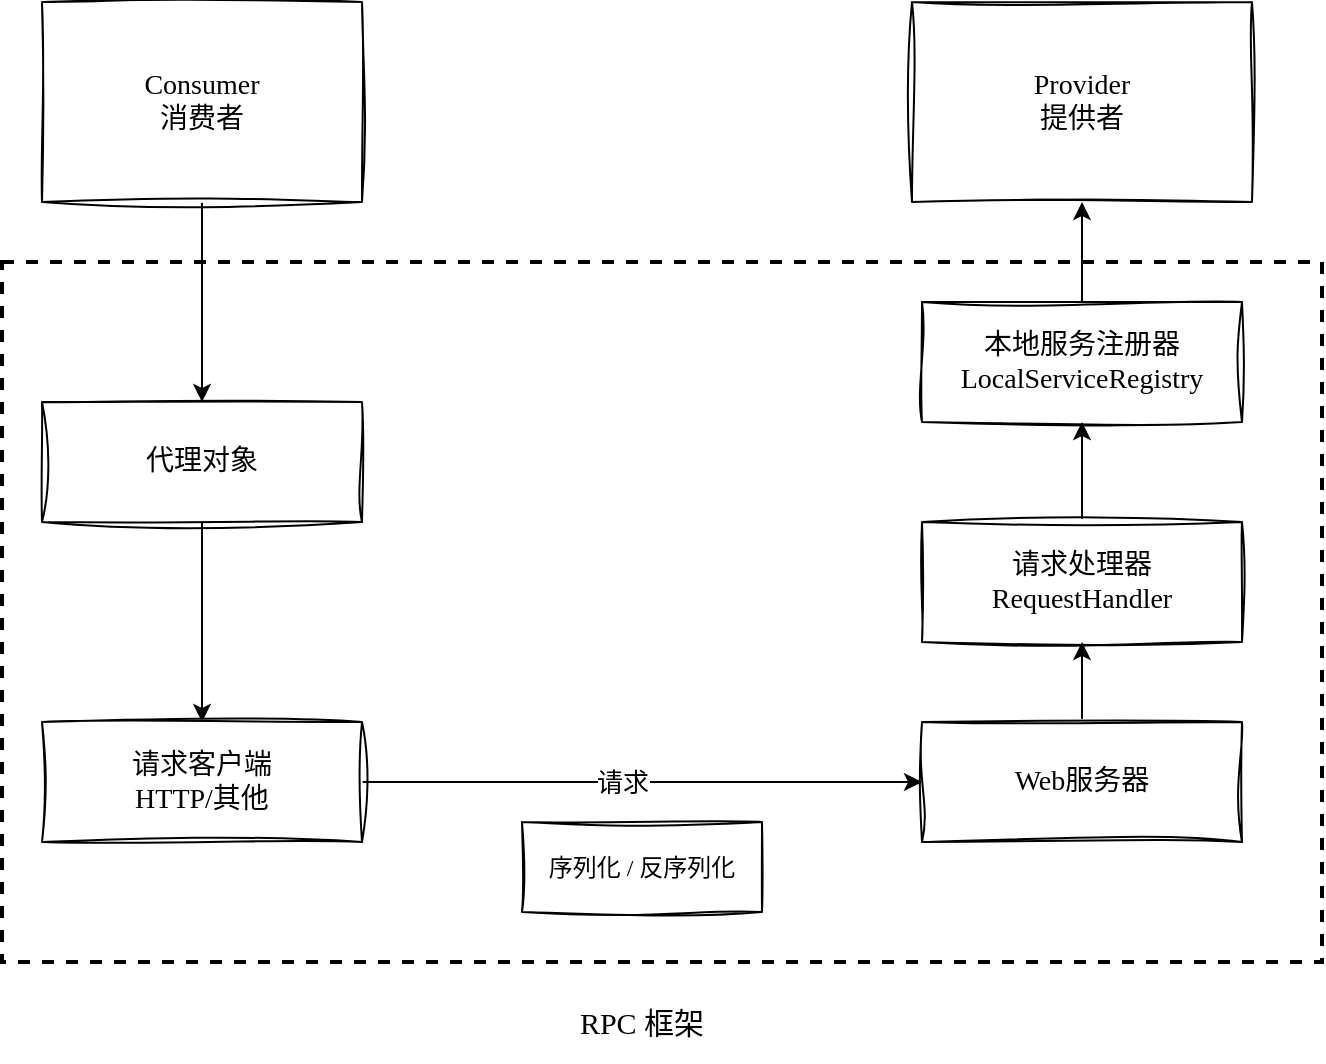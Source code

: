<mxfile version="24.0.2" type="github">
  <diagram name="第 1 页" id="65FCuox_Sd-uOo7_R2Wj">
    <mxGraphModel dx="1434" dy="738" grid="1" gridSize="10" guides="1" tooltips="1" connect="1" arrows="1" fold="1" page="1" pageScale="1" pageWidth="827" pageHeight="1169" math="0" shadow="0">
      <root>
        <mxCell id="0" />
        <mxCell id="1" parent="0" />
        <mxCell id="z0QUdJSQPWOL-MIopgSN-22" value="" style="rounded=0;whiteSpace=wrap;html=1;fillColor=none;dashed=1;strokeWidth=2;" vertex="1" parent="1">
          <mxGeometry x="50" y="250" width="660" height="350" as="geometry" />
        </mxCell>
        <mxCell id="z0QUdJSQPWOL-MIopgSN-9" style="edgeStyle=orthogonalEdgeStyle;rounded=0;orthogonalLoop=1;jettySize=auto;html=1;entryX=0.5;entryY=0;entryDx=0;entryDy=0;" edge="1" parent="1" source="z0QUdJSQPWOL-MIopgSN-1" target="z0QUdJSQPWOL-MIopgSN-8">
          <mxGeometry relative="1" as="geometry" />
        </mxCell>
        <mxCell id="z0QUdJSQPWOL-MIopgSN-1" value="&lt;font style=&quot;font-size: 14px;&quot;&gt;Consumer&lt;/font&gt;&lt;div&gt;&lt;span style=&quot;font-size: 14px;&quot;&gt;&lt;font&gt;消费者&lt;/font&gt;&lt;/span&gt;&lt;/div&gt;" style="rounded=0;whiteSpace=wrap;html=1;sketch=1;curveFitting=1;jiggle=2;fontFamily=Comic Sans MS;" vertex="1" parent="1">
          <mxGeometry x="70" y="120" width="160" height="100" as="geometry" />
        </mxCell>
        <mxCell id="z0QUdJSQPWOL-MIopgSN-4" value="&lt;font face=&quot;Comic Sans MS&quot;&gt;&lt;span style=&quot;font-size: 14px;&quot;&gt;Provider&lt;/span&gt;&lt;/font&gt;&lt;br&gt;&lt;div&gt;&lt;font style=&quot;font-size: 14px;&quot; face=&quot;Comic Sans MS&quot;&gt;提供者&lt;/font&gt;&lt;/div&gt;" style="rounded=0;whiteSpace=wrap;html=1;sketch=1;curveFitting=1;jiggle=2;" vertex="1" parent="1">
          <mxGeometry x="505" y="120" width="170" height="100" as="geometry" />
        </mxCell>
        <mxCell id="z0QUdJSQPWOL-MIopgSN-11" style="edgeStyle=orthogonalEdgeStyle;rounded=0;orthogonalLoop=1;jettySize=auto;html=1;entryX=0.5;entryY=0;entryDx=0;entryDy=0;" edge="1" parent="1" source="z0QUdJSQPWOL-MIopgSN-8" target="z0QUdJSQPWOL-MIopgSN-10">
          <mxGeometry relative="1" as="geometry" />
        </mxCell>
        <mxCell id="z0QUdJSQPWOL-MIopgSN-8" value="&lt;font face=&quot;Comic Sans MS&quot;&gt;&lt;span style=&quot;font-size: 14px;&quot;&gt;代理对象&lt;/span&gt;&lt;/font&gt;" style="rounded=0;whiteSpace=wrap;html=1;sketch=1;curveFitting=1;jiggle=2;" vertex="1" parent="1">
          <mxGeometry x="70" y="320" width="160" height="60" as="geometry" />
        </mxCell>
        <mxCell id="z0QUdJSQPWOL-MIopgSN-13" style="edgeStyle=orthogonalEdgeStyle;rounded=0;orthogonalLoop=1;jettySize=auto;html=1;entryX=0;entryY=0.5;entryDx=0;entryDy=0;" edge="1" parent="1" source="z0QUdJSQPWOL-MIopgSN-10" target="z0QUdJSQPWOL-MIopgSN-12">
          <mxGeometry relative="1" as="geometry" />
        </mxCell>
        <mxCell id="z0QUdJSQPWOL-MIopgSN-26" value="&lt;span style=&quot;font-size: 13px;&quot;&gt;请求&lt;/span&gt;" style="edgeLabel;html=1;align=center;verticalAlign=middle;resizable=0;points=[];" vertex="1" connectable="0" parent="z0QUdJSQPWOL-MIopgSN-13">
          <mxGeometry x="0.05" relative="1" as="geometry">
            <mxPoint x="-17" as="offset" />
          </mxGeometry>
        </mxCell>
        <mxCell id="z0QUdJSQPWOL-MIopgSN-10" value="&lt;font face=&quot;Comic Sans MS&quot;&gt;&lt;span style=&quot;font-size: 14px;&quot;&gt;请求客户端&lt;/span&gt;&lt;/font&gt;&lt;div&gt;&lt;font face=&quot;Comic Sans MS&quot;&gt;&lt;span style=&quot;font-size: 14px;&quot;&gt;HTTP/其他&lt;/span&gt;&lt;/font&gt;&lt;/div&gt;" style="rounded=0;whiteSpace=wrap;html=1;sketch=1;curveFitting=1;jiggle=2;" vertex="1" parent="1">
          <mxGeometry x="70" y="480" width="160" height="60" as="geometry" />
        </mxCell>
        <mxCell id="z0QUdJSQPWOL-MIopgSN-19" style="edgeStyle=orthogonalEdgeStyle;rounded=0;orthogonalLoop=1;jettySize=auto;html=1;entryX=0.5;entryY=1;entryDx=0;entryDy=0;" edge="1" parent="1" source="z0QUdJSQPWOL-MIopgSN-12" target="z0QUdJSQPWOL-MIopgSN-16">
          <mxGeometry relative="1" as="geometry" />
        </mxCell>
        <mxCell id="z0QUdJSQPWOL-MIopgSN-12" value="&lt;font face=&quot;Comic Sans MS&quot;&gt;&lt;span style=&quot;font-size: 14px;&quot;&gt;Web服务器&lt;/span&gt;&lt;/font&gt;" style="rounded=0;whiteSpace=wrap;html=1;sketch=1;curveFitting=1;jiggle=2;" vertex="1" parent="1">
          <mxGeometry x="510" y="480" width="160" height="60" as="geometry" />
        </mxCell>
        <mxCell id="z0QUdJSQPWOL-MIopgSN-20" style="edgeStyle=orthogonalEdgeStyle;rounded=0;orthogonalLoop=1;jettySize=auto;html=1;entryX=0.5;entryY=1;entryDx=0;entryDy=0;" edge="1" parent="1" source="z0QUdJSQPWOL-MIopgSN-16" target="z0QUdJSQPWOL-MIopgSN-17">
          <mxGeometry relative="1" as="geometry" />
        </mxCell>
        <mxCell id="z0QUdJSQPWOL-MIopgSN-16" value="&lt;font face=&quot;Comic Sans MS&quot;&gt;&lt;span style=&quot;font-size: 14px;&quot;&gt;请求处理器&lt;/span&gt;&lt;/font&gt;&lt;div&gt;&lt;font face=&quot;Comic Sans MS&quot;&gt;&lt;span style=&quot;font-size: 14px;&quot;&gt;RequestHandler&lt;/span&gt;&lt;/font&gt;&lt;/div&gt;" style="rounded=0;whiteSpace=wrap;html=1;sketch=1;curveFitting=1;jiggle=2;" vertex="1" parent="1">
          <mxGeometry x="510" y="380" width="160" height="60" as="geometry" />
        </mxCell>
        <mxCell id="z0QUdJSQPWOL-MIopgSN-18" style="edgeStyle=orthogonalEdgeStyle;rounded=0;orthogonalLoop=1;jettySize=auto;html=1;entryX=0.5;entryY=1;entryDx=0;entryDy=0;" edge="1" parent="1" source="z0QUdJSQPWOL-MIopgSN-17" target="z0QUdJSQPWOL-MIopgSN-4">
          <mxGeometry relative="1" as="geometry" />
        </mxCell>
        <mxCell id="z0QUdJSQPWOL-MIopgSN-17" value="&lt;font face=&quot;Comic Sans MS&quot;&gt;&lt;span style=&quot;font-size: 14px;&quot;&gt;本地服务注册器&lt;/span&gt;&lt;/font&gt;&lt;div&gt;&lt;font face=&quot;Comic Sans MS&quot;&gt;&lt;span style=&quot;font-size: 14px;&quot;&gt;LocalServiceRegistry&lt;/span&gt;&lt;/font&gt;&lt;/div&gt;" style="rounded=0;whiteSpace=wrap;html=1;sketch=1;curveFitting=1;jiggle=2;" vertex="1" parent="1">
          <mxGeometry x="510" y="270" width="160" height="60" as="geometry" />
        </mxCell>
        <mxCell id="z0QUdJSQPWOL-MIopgSN-27" value="&lt;font face=&quot;Comic Sans MS&quot;&gt;序列化 / 反序列化&lt;/font&gt;" style="rounded=0;whiteSpace=wrap;html=1;sketch=1;curveFitting=1;jiggle=2;" vertex="1" parent="1">
          <mxGeometry x="310" y="530" width="120" height="45" as="geometry" />
        </mxCell>
        <mxCell id="z0QUdJSQPWOL-MIopgSN-28" value="&lt;font style=&quot;font-size: 15px;&quot; face=&quot;Comic Sans MS&quot;&gt;RPC 框架&lt;/font&gt;" style="rounded=0;whiteSpace=wrap;html=1;sketch=1;curveFitting=1;jiggle=2;strokeColor=none;" vertex="1" parent="1">
          <mxGeometry x="310" y="610" width="120" height="40" as="geometry" />
        </mxCell>
      </root>
    </mxGraphModel>
  </diagram>
</mxfile>

